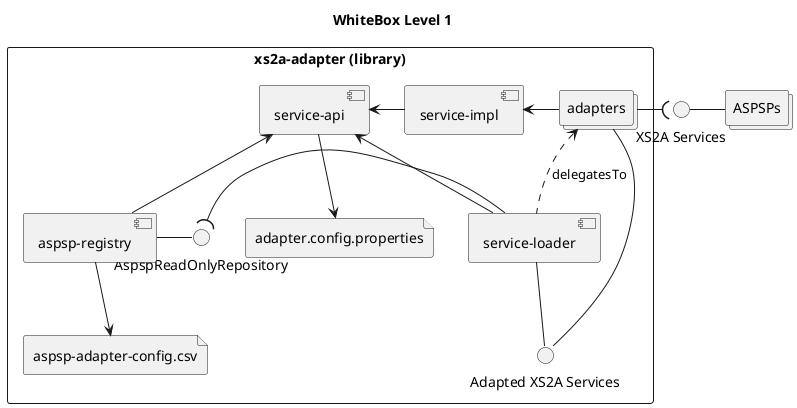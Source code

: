 @startuml

title WhiteBox Level 1

interface bxs2a as "XS2A Services"
collections banks as "ASPSPs"

rectangle "xs2a-adapter (library)" {
    interface axs2a as "Adapted XS2A Services"
    component api as "service-api"
    interface aspsp_repo as "AspspReadOnlyRepository"
    component registry as "aspsp-registry"
    component impl as "service-impl"
    component serviceloader as "service-loader"
    collections adapters as "adapters"
    file csv as "aspsp-adapter-config.csv"
    file conf as "adapter.config.properties"

    api <- impl
    impl <- adapters
    adapters -( bxs2a
    bxs2a - banks

    registry -right- aspsp_repo
    api <-- registry
    api <-- serviceloader
    adapters -- axs2a
    adapters <.. serviceloader: delegatesTo
    serviceloader -- axs2a
    serviceloader -left( aspsp_repo

    registry --> csv
    api --> conf
}
@enduml
